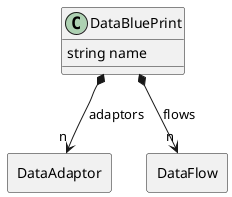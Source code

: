 @startuml

class "DataBluePrint" as Model {
 string name

 
}

rectangle "DataAdaptor" as DataAdaptor {
}

Model *--> "n" DataAdaptor : adaptors


rectangle "DataFlow" as DataFlow {
}

Model *--> "n" DataFlow : flows




@enduml

